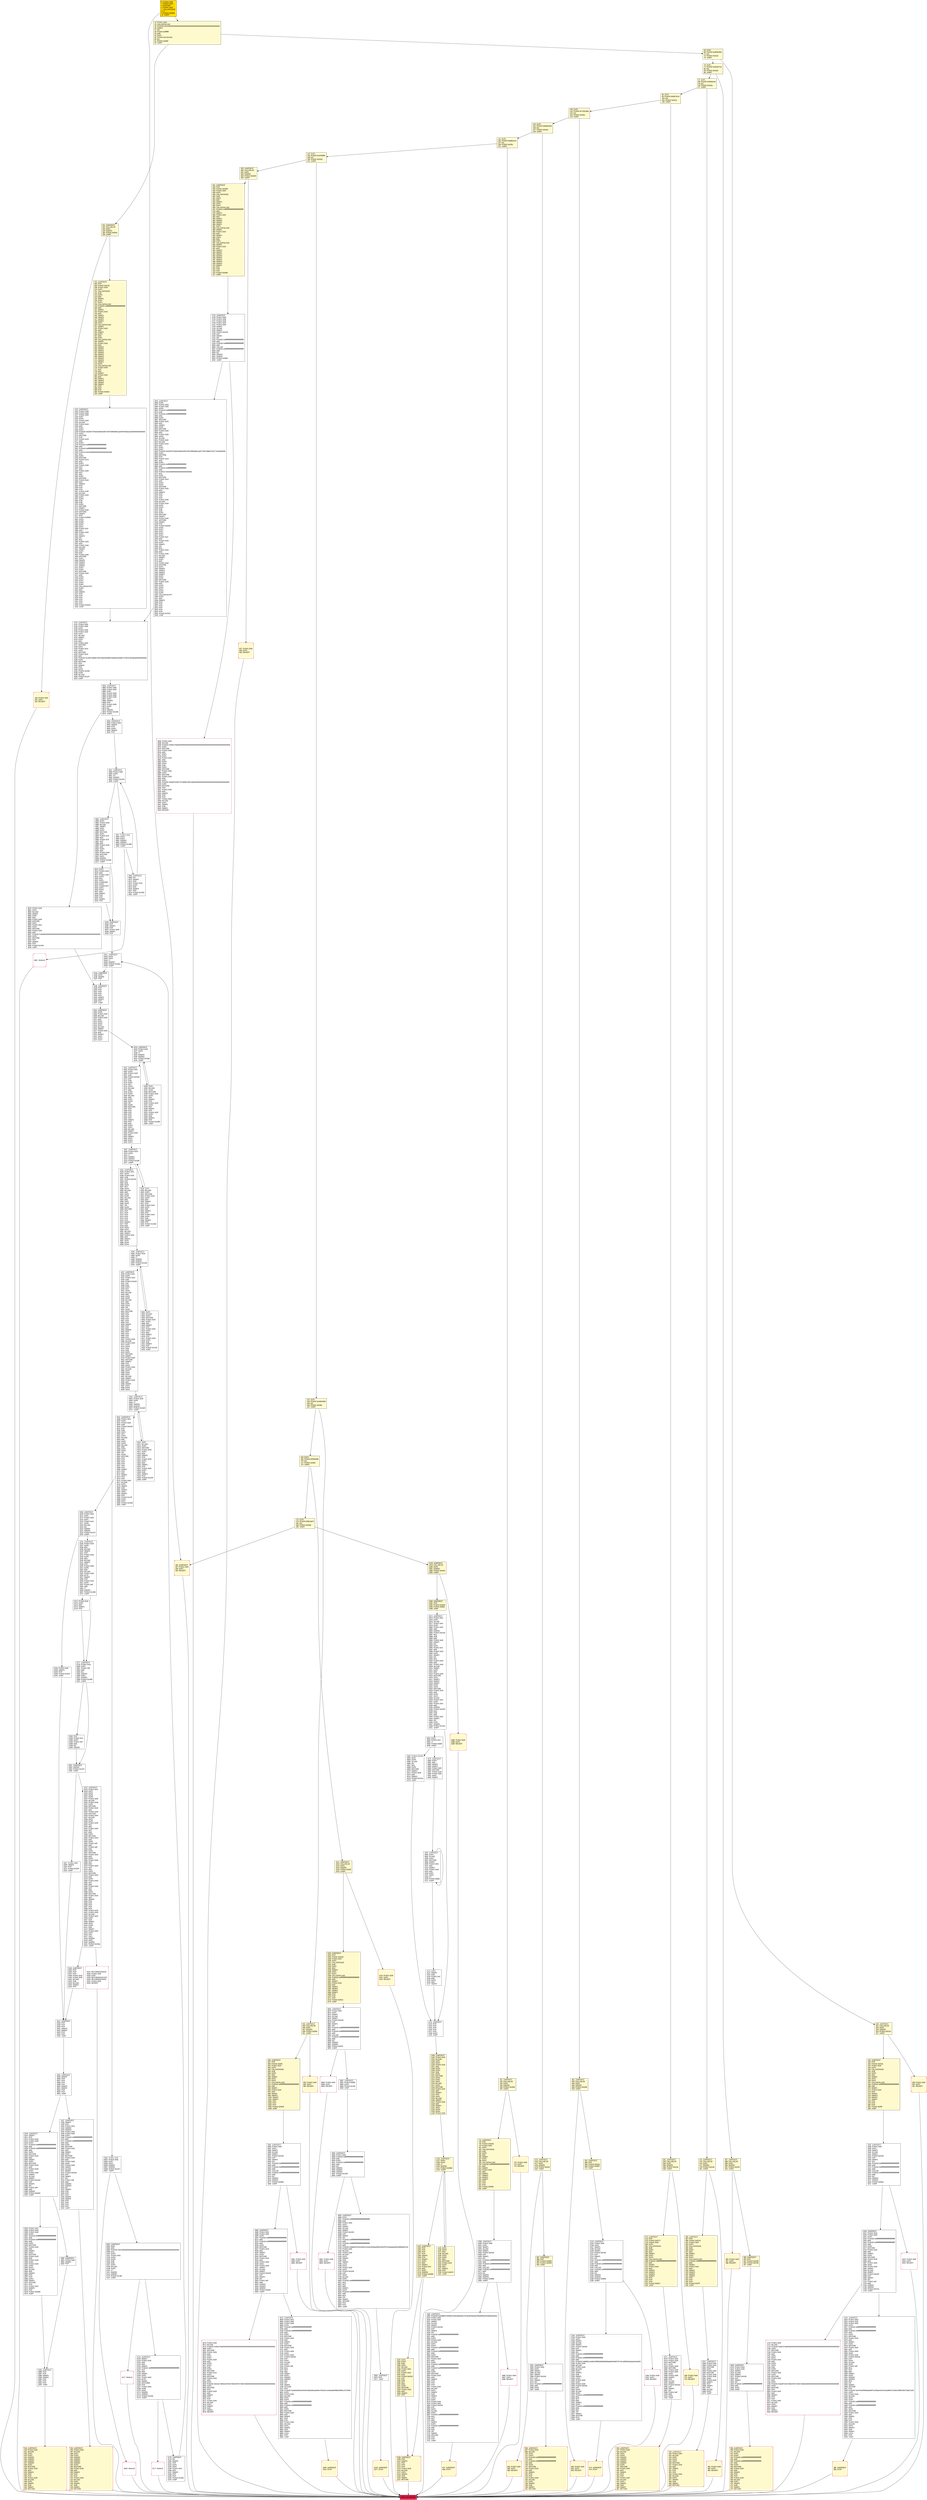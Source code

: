 digraph G {
bgcolor=transparent rankdir=UD;
node [shape=box style=filled color=black fillcolor=white fontname=arial fontcolor=black];
5292 [label="5292: POP\l5293: PUSH1 0x1c\l5295: DUP2\l5296: PUSH1 0xff\l5298: AND\l5299: EQ\l5300: ISZERO\l" ];
561 [label="561: JUMPDEST\l562: CALLVALUE\l563: DUP1\l564: ISZERO\l565: PUSH2 0x023d\l568: JUMPI\l" fillcolor=lemonchiffon ];
131 [label="131: DUP1\l132: PUSH4 0xb8fd1e10\l137: EQ\l138: PUSH2 0x02fa\l141: JUMPI\l" fillcolor=lemonchiffon ];
5271 [label="5271: PUSH1 0x1b\l5273: DUP2\l5274: ADD\l5275: SWAP1\l5276: POP\l" ];
4307 [label="4307: JUMPDEST\l4308: PUSH1 0x20\l4310: DUP4\l4311: LT\l4312: ISZERO\l4313: ISZERO\l4314: PUSH2 0x10f8\l4317: JUMPI\l" ];
5013 [label="5013: DUP2\l5014: PUSH1 0x20\l5016: ADD\l5017: PUSH1 0x20\l5019: DUP3\l5020: MUL\l5021: DUP1\l5022: CODESIZE\l5023: DUP4\l5024: CODECOPY\l5025: DUP1\l5026: DUP3\l5027: ADD\l5028: SWAP2\l5029: POP\l5030: POP\l5031: SWAP1\l5032: POP\l" ];
5315 [label="5315: JUMPDEST\l5316: PUSH1 0x01\l5318: DUP7\l5319: DUP3\l5320: DUP6\l5321: DUP6\l5322: PUSH1 0x40\l5324: MLOAD\l5325: PUSH1 0x00\l5327: DUP2\l5328: MSTORE\l5329: PUSH1 0x20\l5331: ADD\l5332: PUSH1 0x40\l5334: MSTORE\l5335: PUSH1 0x40\l5337: MLOAD\l5338: DUP1\l5339: DUP6\l5340: PUSH1 0x00\l5342: NOT\l5343: AND\l5344: PUSH1 0x00\l5346: NOT\l5347: AND\l5348: DUP2\l5349: MSTORE\l5350: PUSH1 0x20\l5352: ADD\l5353: DUP5\l5354: PUSH1 0xff\l5356: AND\l5357: PUSH1 0xff\l5359: AND\l5360: DUP2\l5361: MSTORE\l5362: PUSH1 0x20\l5364: ADD\l5365: DUP4\l5366: PUSH1 0x00\l5368: NOT\l5369: AND\l5370: PUSH1 0x00\l5372: NOT\l5373: AND\l5374: DUP2\l5375: MSTORE\l5376: PUSH1 0x20\l5378: ADD\l5379: DUP3\l5380: PUSH1 0x00\l5382: NOT\l5383: AND\l5384: PUSH1 0x00\l5386: NOT\l5387: AND\l5388: DUP2\l5389: MSTORE\l5390: PUSH1 0x20\l5392: ADD\l5393: SWAP5\l5394: POP\l5395: POP\l5396: POP\l5397: POP\l5398: POP\l5399: PUSH1 0x20\l5401: PUSH1 0x40\l5403: MLOAD\l5404: PUSH1 0x20\l5406: DUP2\l5407: SUB\l5408: SWAP1\l5409: DUP1\l5410: DUP5\l5411: SUB\l5412: SWAP1\l5413: PUSH1 0x00\l5415: DUP7\l5416: GAS\l5417: CALL\l5418: ISZERO\l5419: DUP1\l5420: ISZERO\l5421: PUSH2 0x153a\l5424: JUMPI\l" ];
683 [label="683: PUSH1 0x00\l685: DUP1\l686: REVERT\l" fillcolor=lemonchiffon shape=Msquare color=crimson ];
3385 [label="3385: JUMPDEST\l3386: POP\l3387: POP\l3388: SWAP4\l3389: SWAP3\l3390: POP\l3391: POP\l3392: POP\l3393: JUMP\l" ];
4235 [label="4235: DUP1\l4236: MLOAD\l4237: DUP3\l4238: MSTORE\l4239: PUSH1 0x20\l4241: DUP3\l4242: ADD\l4243: SWAP2\l4244: POP\l4245: PUSH1 0x20\l4247: DUP2\l4248: ADD\l4249: SWAP1\l4250: POP\l4251: PUSH1 0x20\l4253: DUP4\l4254: SUB\l4255: SWAP3\l4256: POP\l4257: PUSH2 0x1080\l4260: JUMP\l" ];
2071 [label="2071: JUMPDEST\l2072: PUSH1 0x02\l2074: PUSH1 0x20\l2076: MSTORE\l2077: DUP1\l2078: PUSH1 0x00\l2080: MSTORE\l2081: PUSH1 0x40\l2083: PUSH1 0x00\l2085: SHA3\l2086: PUSH1 0x00\l2088: SWAP2\l2089: POP\l2090: SLOAD\l2091: SWAP1\l2092: PUSH2 0x0100\l2095: EXP\l2096: SWAP1\l2097: DIV\l2098: PUSH1 0xff\l2100: AND\l2101: DUP2\l2102: JUMP\l" ];
1535 [label="1535: JUMPDEST\l1536: PUSH1 0x00\l1538: DUP1\l1539: SWAP1\l1540: SLOAD\l1541: SWAP1\l1542: PUSH2 0x0100\l1545: EXP\l1546: SWAP1\l1547: DIV\l1548: PUSH20 0xffffffffffffffffffffffffffffffffffffffff\l1569: AND\l1570: PUSH20 0xffffffffffffffffffffffffffffffffffffffff\l1591: AND\l1592: CALLER\l1593: PUSH20 0xffffffffffffffffffffffffffffffffffffffff\l1614: AND\l1615: EQ\l1616: ISZERO\l1617: ISZERO\l1618: PUSH2 0x065a\l1621: JUMPI\l" ];
2361 [label="2361: JUMPDEST\l2362: PUSH1 0x00\l2364: DUP1\l2365: SWAP1\l2366: SLOAD\l2367: SWAP1\l2368: PUSH2 0x0100\l2371: EXP\l2372: SWAP1\l2373: DIV\l2374: PUSH20 0xffffffffffffffffffffffffffffffffffffffff\l2395: AND\l2396: DUP2\l2397: JUMP\l" ];
2485 [label="2485: PUSH1 0x00\l2487: DUP1\l2488: REVERT\l" shape=Msquare color=crimson ];
2836 [label="2836: PUSH1 0x40\l2838: MLOAD\l2839: PUSH32 0x08c379a000000000000000000000000000000000000000000000000000000000\l2872: DUP2\l2873: MSTORE\l2874: PUSH1 0x04\l2876: ADD\l2877: DUP1\l2878: DUP1\l2879: PUSH1 0x20\l2881: ADD\l2882: DUP3\l2883: DUP2\l2884: SUB\l2885: DUP3\l2886: MSTORE\l2887: PUSH1 0x0e\l2889: DUP2\l2890: MSTORE\l2891: PUSH1 0x20\l2893: ADD\l2894: DUP1\l2895: PUSH32 0x6e6f7420617574686f72697a6564000000000000000000000000000000000000\l2928: DUP2\l2929: MSTORE\l2930: POP\l2931: PUSH1 0x20\l2933: ADD\l2934: SWAP2\l2935: POP\l2936: POP\l2937: PUSH1 0x40\l2939: MLOAD\l2940: DUP1\l2941: SWAP2\l2942: SUB\l2943: SWAP1\l2944: REVERT\l" shape=Msquare color=crimson ];
385 [label="385: JUMPDEST\l386: STOP\l" fillcolor=lemonchiffon shape=Msquare color=crimson ];
952 [label="952: PUSH1 0x00\l954: DUP1\l955: REVERT\l" fillcolor=lemonchiffon shape=Msquare color=crimson ];
294 [label="294: JUMPDEST\l295: PUSH1 0x40\l297: MLOAD\l298: DUP1\l299: DUP3\l300: ISZERO\l301: ISZERO\l302: ISZERO\l303: ISZERO\l304: DUP2\l305: MSTORE\l306: PUSH1 0x20\l308: ADD\l309: SWAP2\l310: POP\l311: POP\l312: PUSH1 0x40\l314: MLOAD\l315: DUP1\l316: SWAP2\l317: SUB\l318: SWAP1\l319: RETURN\l" fillcolor=lemonchiffon shape=Msquare color=crimson ];
687 [label="687: JUMPDEST\l688: POP\l689: PUSH2 0x02b8\l692: PUSH2 0x0939\l695: JUMP\l" fillcolor=lemonchiffon ];
2009 [label="2009: JUMPDEST\l2010: PUSH1 0x04\l2012: PUSH1 0x00\l2014: SWAP1\l2015: SLOAD\l2016: SWAP1\l2017: PUSH2 0x0100\l2020: EXP\l2021: SWAP1\l2022: DIV\l2023: PUSH20 0xffffffffffffffffffffffffffffffffffffffff\l2044: AND\l2045: DUP2\l2046: JUMP\l" ];
76 [label="76: DUP1\l77: PUSH4 0x4a3d72a1\l82: EQ\l83: PUSH2 0x0183\l86: JUMPI\l" fillcolor=lemonchiffon ];
203 [label="203: JUMPDEST\l204: POP\l205: PUSH2 0x0126\l208: PUSH1 0x04\l210: DUP1\l211: CALLDATASIZE\l212: SUB\l213: DUP2\l214: ADD\l215: SWAP1\l216: DUP1\l217: DUP1\l218: CALLDATALOAD\l219: PUSH20 0xffffffffffffffffffffffffffffffffffffffff\l240: AND\l241: SWAP1\l242: PUSH1 0x20\l244: ADD\l245: SWAP1\l246: SWAP3\l247: SWAP2\l248: SWAP1\l249: DUP1\l250: CALLDATALOAD\l251: SWAP1\l252: PUSH1 0x20\l254: ADD\l255: SWAP1\l256: DUP3\l257: ADD\l258: DUP1\l259: CALLDATALOAD\l260: SWAP1\l261: PUSH1 0x20\l263: ADD\l264: SWAP2\l265: SWAP1\l266: SWAP2\l267: SWAP3\l268: SWAP4\l269: SWAP2\l270: SWAP3\l271: SWAP4\l272: SWAP1\l273: DUP1\l274: CALLDATALOAD\l275: PUSH1 0x00\l277: NOT\l278: AND\l279: SWAP1\l280: PUSH1 0x20\l282: ADD\l283: SWAP1\l284: SWAP3\l285: SWAP2\l286: SWAP1\l287: POP\l288: POP\l289: POP\l290: PUSH2 0x04c6\l293: JUMP\l" fillcolor=lemonchiffon ];
1208 [label="1208: JUMPDEST\l1209: POP\l1210: SWAP3\l1211: POP\l1212: POP\l1213: POP\l1214: PUSH1 0x40\l1216: MLOAD\l1217: DUP1\l1218: SWAP2\l1219: SUB\l1220: SWAP1\l1221: RETURN\l" fillcolor=lemonchiffon shape=Msquare color=crimson ];
4130 [label="4130: JUMPDEST\l4131: PUSH1 0x00\l4133: PUSH1 0x60\l4135: DUP1\l4136: PUSH1 0x00\l4138: PUSH1 0x40\l4140: DUP1\l4141: MLOAD\l4142: SWAP1\l4143: DUP2\l4144: ADD\l4145: PUSH1 0x40\l4147: MSTORE\l4148: DUP1\l4149: PUSH1 0x1a\l4151: DUP2\l4152: MSTORE\l4153: PUSH1 0x20\l4155: ADD\l4156: PUSH32 0x19457468657265756d205369676e6564204d6573736167653a0a000000000000\l4189: DUP2\l4190: MSTORE\l4191: POP\l4192: SWAP3\l4193: POP\l4194: DUP3\l4195: PUSH2 0x106c\l4198: DUP8\l4199: MLOAD\l4200: PUSH2 0x12f7\l4203: JUMP\l" ];
98 [label="98: DUP1\l99: PUSH4 0x66874cc5\l104: EQ\l105: PUSH2 0x0231\l108: JUMPI\l" fillcolor=lemonchiffon ];
1626 [label="1626: JUMPDEST\l1627: PUSH1 0x02\l1629: PUSH1 0x00\l1631: DUP3\l1632: PUSH20 0xffffffffffffffffffffffffffffffffffffffff\l1653: AND\l1654: PUSH20 0xffffffffffffffffffffffffffffffffffffffff\l1675: AND\l1676: DUP2\l1677: MSTORE\l1678: PUSH1 0x20\l1680: ADD\l1681: SWAP1\l1682: DUP2\l1683: MSTORE\l1684: PUSH1 0x20\l1686: ADD\l1687: PUSH1 0x00\l1689: SHA3\l1690: PUSH1 0x00\l1692: SWAP1\l1693: SLOAD\l1694: SWAP1\l1695: PUSH2 0x0100\l1698: EXP\l1699: SWAP1\l1700: DIV\l1701: PUSH1 0xff\l1703: AND\l1704: ISZERO\l1705: ISZERO\l1706: PUSH2 0x071b\l1709: JUMPI\l" ];
2047 [label="2047: JUMPDEST\l2048: PUSH1 0x03\l2050: PUSH1 0x20\l2052: MSTORE\l2053: DUP1\l2054: PUSH1 0x00\l2056: MSTORE\l2057: PUSH1 0x40\l2059: PUSH1 0x00\l2061: SHA3\l2062: PUSH1 0x00\l2064: SWAP2\l2065: POP\l2066: SWAP1\l2067: POP\l2068: SLOAD\l2069: DUP2\l2070: JUMP\l" ];
3570 [label="3570: PUSH1 0x40\l3572: MLOAD\l3573: PUSH32 0x08c379a000000000000000000000000000000000000000000000000000000000\l3606: DUP2\l3607: MSTORE\l3608: PUSH1 0x04\l3610: ADD\l3611: DUP1\l3612: DUP1\l3613: PUSH1 0x20\l3615: ADD\l3616: DUP3\l3617: DUP2\l3618: SUB\l3619: DUP3\l3620: MSTORE\l3621: PUSH1 0x12\l3623: DUP2\l3624: MSTORE\l3625: PUSH1 0x20\l3627: ADD\l3628: DUP1\l3629: PUSH32 0x616c726561647920726567697374657265640000000000000000000000000000\l3662: DUP2\l3663: MSTORE\l3664: POP\l3665: PUSH1 0x20\l3667: ADD\l3668: SWAP2\l3669: POP\l3670: POP\l3671: PUSH1 0x40\l3673: MLOAD\l3674: DUP1\l3675: SWAP2\l3676: SUB\l3677: SWAP1\l3678: REVERT\l" shape=Msquare color=crimson ];
4113 [label="4113: DUP3\l4114: SWAP1\l4115: SUB\l4116: PUSH1 0x1f\l4118: AND\l4119: DUP3\l4120: ADD\l4121: SWAP2\l" ];
395 [label="395: PUSH1 0x00\l397: DUP1\l398: REVERT\l" fillcolor=lemonchiffon shape=Msquare color=crimson ];
486 [label="486: JUMPDEST\l487: POP\l488: PUSH2 0x021b\l491: PUSH1 0x04\l493: DUP1\l494: CALLDATASIZE\l495: SUB\l496: DUP2\l497: ADD\l498: SWAP1\l499: DUP1\l500: DUP1\l501: CALLDATALOAD\l502: PUSH20 0xffffffffffffffffffffffffffffffffffffffff\l523: AND\l524: SWAP1\l525: PUSH1 0x20\l527: ADD\l528: SWAP1\l529: SWAP3\l530: SWAP2\l531: SWAP1\l532: POP\l533: POP\l534: POP\l535: PUSH2 0x07ff\l538: JUMP\l" fillcolor=lemonchiffon ];
4261 [label="4261: JUMPDEST\l4262: PUSH1 0x01\l4264: DUP4\l4265: PUSH1 0x20\l4267: SUB\l4268: PUSH2 0x0100\l4271: EXP\l4272: SUB\l4273: DUP1\l4274: NOT\l4275: DUP3\l4276: MLOAD\l4277: AND\l4278: DUP2\l4279: DUP5\l4280: MLOAD\l4281: AND\l4282: DUP1\l4283: DUP3\l4284: OR\l4285: DUP6\l4286: MSTORE\l4287: POP\l4288: POP\l4289: POP\l4290: POP\l4291: POP\l4292: POP\l4293: SWAP1\l4294: POP\l4295: ADD\l4296: DUP4\l4297: DUP1\l4298: MLOAD\l4299: SWAP1\l4300: PUSH1 0x20\l4302: ADD\l4303: SWAP1\l4304: DUP1\l4305: DUP4\l4306: DUP4\l" ];
5425 [label="5425: RETURNDATASIZE\l5426: PUSH1 0x00\l5428: DUP1\l5429: RETURNDATACOPY\l5430: RETURNDATASIZE\l5431: PUSH1 0x00\l5433: REVERT\l" shape=Msquare color=crimson ];
4122 [label="4122: JUMPDEST\l4123: POP\l4124: POP\l4125: POP\l4126: POP\l4127: POP\l4128: DUP2\l4129: JUMP\l" ];
2190 [label="2190: PUSH1 0x00\l2192: DUP1\l2193: REVERT\l" shape=Msquare color=crimson ];
4390 [label="4390: JUMPDEST\l4391: PUSH1 0x20\l4393: DUP4\l4394: LT\l4395: ISZERO\l4396: ISZERO\l4397: PUSH2 0x114b\l4400: JUMPI\l" ];
660 [label="660: PUSH1 0x00\l662: DUP1\l663: REVERT\l" fillcolor=lemonchiffon shape=Msquare color=crimson ];
673 [label="673: JUMPDEST\l674: STOP\l" fillcolor=lemonchiffon shape=Msquare color=crimson ];
191 [label="191: JUMPDEST\l192: CALLVALUE\l193: DUP1\l194: ISZERO\l195: PUSH2 0x00cb\l198: JUMPI\l" fillcolor=lemonchiffon ];
3481 [label="3481: PUSH1 0x00\l3483: DUP1\l3484: REVERT\l" shape=Msquare color=crimson ];
664 [label="664: JUMPDEST\l665: POP\l666: PUSH2 0x02a1\l669: PUSH2 0x0837\l672: JUMP\l" fillcolor=lemonchiffon ];
5178 [label="5178: JUMPDEST\l5179: DIV\l5180: SWAP5\l5181: POP\l5182: DUP1\l5183: DUP1\l5184: PUSH1 0x01\l5186: ADD\l5187: SWAP2\l5188: POP\l5189: POP\l5190: PUSH2 0x13b1\l5193: JUMP\l" ];
5117 [label="5117: INVALID\l" shape=Msquare color=crimson ];
482 [label="482: PUSH1 0x00\l484: DUP1\l485: REVERT\l" fillcolor=lemonchiffon shape=Msquare color=crimson ];
4093 [label="4093: JUMPDEST\l4094: DUP2\l4095: SLOAD\l4096: DUP2\l4097: MSTORE\l4098: SWAP1\l4099: PUSH1 0x01\l4101: ADD\l4102: SWAP1\l4103: PUSH1 0x20\l4105: ADD\l4106: DUP1\l4107: DUP4\l4108: GT\l4109: PUSH2 0x0ffd\l4112: JUMPI\l" ];
1163 [label="1163: JUMPDEST\l1164: POP\l1165: POP\l1166: POP\l1167: POP\l1168: SWAP1\l1169: POP\l1170: SWAP1\l1171: DUP2\l1172: ADD\l1173: SWAP1\l1174: PUSH1 0x1f\l1176: AND\l1177: DUP1\l1178: ISZERO\l1179: PUSH2 0x04b8\l1182: JUMPI\l" fillcolor=lemonchiffon ];
153 [label="153: DUP1\l154: PUSH4 0xc6842868\l159: EQ\l160: PUSH2 0x03b0\l163: JUMPI\l" fillcolor=lemonchiffon ];
1222 [label="1222: JUMPDEST\l1223: PUSH1 0x00\l1225: PUSH1 0x60\l1227: PUSH1 0x00\l1229: DUP7\l1230: DUP5\l1231: PUSH1 0x40\l1233: MLOAD\l1234: PUSH1 0x20\l1236: ADD\l1237: DUP1\l1238: DUP1\l1239: PUSH32 0x52657075626c69632050726f746f636f6c3a206f70656e3a2000000000000000\l1272: DUP2\l1273: MSTORE\l1274: POP\l1275: PUSH1 0x19\l1277: ADD\l1278: DUP4\l1279: PUSH20 0xffffffffffffffffffffffffffffffffffffffff\l1300: AND\l1301: PUSH20 0xffffffffffffffffffffffffffffffffffffffff\l1322: AND\l1323: PUSH13 0x01000000000000000000000000\l1337: MUL\l1338: DUP2\l1339: MSTORE\l1340: PUSH1 0x14\l1342: ADD\l1343: DUP3\l1344: PUSH1 0x00\l1346: NOT\l1347: AND\l1348: PUSH1 0x00\l1350: NOT\l1351: AND\l1352: DUP2\l1353: MSTORE\l1354: PUSH1 0x20\l1356: ADD\l1357: SWAP3\l1358: POP\l1359: POP\l1360: POP\l1361: PUSH1 0x40\l1363: MLOAD\l1364: PUSH1 0x20\l1366: DUP2\l1367: DUP4\l1368: SUB\l1369: SUB\l1370: DUP2\l1371: MSTORE\l1372: SWAP1\l1373: PUSH1 0x40\l1375: MSTORE\l1376: SWAP2\l1377: POP\l1378: PUSH2 0x059d\l1381: DUP3\l1382: DUP8\l1383: DUP8\l1384: DUP1\l1385: DUP1\l1386: PUSH1 0x1f\l1388: ADD\l1389: PUSH1 0x20\l1391: DUP1\l1392: SWAP2\l1393: DIV\l1394: MUL\l1395: PUSH1 0x20\l1397: ADD\l1398: PUSH1 0x40\l1400: MLOAD\l1401: SWAP1\l1402: DUP2\l1403: ADD\l1404: PUSH1 0x40\l1406: MSTORE\l1407: DUP1\l1408: SWAP4\l1409: SWAP3\l1410: SWAP2\l1411: SWAP1\l1412: DUP2\l1413: DUP2\l1414: MSTORE\l1415: PUSH1 0x20\l1417: ADD\l1418: DUP4\l1419: DUP4\l1420: DUP1\l1421: DUP3\l1422: DUP5\l1423: CALLDATACOPY\l1424: DUP3\l1425: ADD\l1426: SWAP2\l1427: POP\l1428: POP\l1429: POP\l1430: POP\l1431: POP\l1432: POP\l1433: PUSH2 0x1022\l1436: JUMP\l" ];
4511 [label="4511: DUP1\l4512: MLOAD\l4513: DUP3\l4514: MSTORE\l4515: PUSH1 0x20\l4517: DUP3\l4518: ADD\l4519: SWAP2\l4520: POP\l4521: PUSH1 0x20\l4523: DUP2\l4524: ADD\l4525: SWAP1\l4526: POP\l4527: PUSH1 0x20\l4529: DUP4\l4530: SUB\l4531: SWAP3\l4532: POP\l4533: PUSH2 0x1194\l4536: JUMP\l" ];
5208 [label="5208: JUMPDEST\l5209: PUSH1 0x00\l5211: DUP1\l5212: PUSH1 0x00\l5214: DUP1\l5215: PUSH1 0x41\l5217: DUP6\l5218: MLOAD\l5219: EQ\l5220: ISZERO\l5221: ISZERO\l5222: PUSH2 0x1472\l5225: JUMPI\l" ];
4665 [label="4665: JUMPDEST\l4666: DUP1\l4667: PUSH20 0xffffffffffffffffffffffffffffffffffffffff\l4688: AND\l4689: PUSH1 0x00\l4691: DUP1\l4692: SWAP1\l4693: SLOAD\l4694: SWAP1\l4695: PUSH2 0x0100\l4698: EXP\l4699: SWAP1\l4700: DIV\l4701: PUSH20 0xffffffffffffffffffffffffffffffffffffffff\l4722: AND\l4723: PUSH20 0xffffffffffffffffffffffffffffffffffffffff\l4744: AND\l4745: PUSH32 0x8be0079c531659141344cd1fd0a4f28419497f9722a3daafe3b4186f6b6457e0\l4778: PUSH1 0x40\l4780: MLOAD\l4781: PUSH1 0x40\l4783: MLOAD\l4784: DUP1\l4785: SWAP2\l4786: SUB\l4787: SWAP1\l4788: LOG3\l4789: DUP1\l4790: PUSH1 0x00\l4792: DUP1\l4793: PUSH2 0x0100\l4796: EXP\l4797: DUP2\l4798: SLOAD\l4799: DUP2\l4800: PUSH20 0xffffffffffffffffffffffffffffffffffffffff\l4821: MUL\l4822: NOT\l4823: AND\l4824: SWAP1\l4825: DUP4\l4826: PUSH20 0xffffffffffffffffffffffffffffffffffffffff\l4847: AND\l4848: MUL\l4849: OR\l4850: SWAP1\l4851: SSTORE\l4852: POP\l4853: POP\l4854: JUMP\l" ];
4537 [label="4537: JUMPDEST\l4538: PUSH1 0x01\l4540: DUP4\l4541: PUSH1 0x20\l4543: SUB\l4544: PUSH2 0x0100\l4547: EXP\l4548: SUB\l4549: DUP1\l4550: NOT\l4551: DUP3\l4552: MLOAD\l4553: AND\l4554: DUP2\l4555: DUP5\l4556: MLOAD\l4557: AND\l4558: DUP1\l4559: DUP3\l4560: OR\l4561: DUP6\l4562: MSTORE\l4563: POP\l4564: POP\l4565: POP\l4566: POP\l4567: POP\l4568: POP\l4569: SWAP1\l4570: POP\l4571: ADD\l4572: SWAP2\l4573: POP\l4574: POP\l4575: PUSH1 0x40\l4577: MLOAD\l4578: DUP1\l4579: SWAP2\l4580: SUB\l4581: SWAP1\l4582: SHA3\l4583: SWAP1\l4584: POP\l4585: PUSH2 0x11f2\l4588: DUP2\l4589: DUP7\l4590: PUSH2 0x1458\l4593: JUMP\l" ];
652 [label="652: JUMPDEST\l653: CALLVALUE\l654: DUP1\l655: ISZERO\l656: PUSH2 0x0298\l659: JUMPI\l" fillcolor=lemonchiffon ];
626 [label="626: JUMPDEST\l627: PUSH1 0x40\l629: MLOAD\l630: DUP1\l631: DUP3\l632: ISZERO\l633: ISZERO\l634: ISZERO\l635: ISZERO\l636: DUP2\l637: MSTORE\l638: PUSH1 0x20\l640: ADD\l641: SWAP2\l642: POP\l643: POP\l644: PUSH1 0x40\l646: MLOAD\l647: DUP1\l648: SWAP2\l649: SUB\l650: SWAP1\l651: RETURN\l" fillcolor=lemonchiffon shape=Msquare color=crimson ];
5456 [label="5456: EXIT BLOCK\l" fillcolor=crimson ];
474 [label="474: JUMPDEST\l475: CALLVALUE\l476: DUP1\l477: ISZERO\l478: PUSH2 0x01e6\l481: JUMPI\l" fillcolor=lemonchiffon ];
164 [label="164: DUP1\l165: PUSH4 0xf2fde38b\l170: EQ\l171: PUSH2 0x03f3\l174: JUMPI\l" fillcolor=lemonchiffon ];
120 [label="120: DUP1\l121: PUSH4 0x8da5cb5b\l126: EQ\l127: PUSH2 0x02a3\l130: JUMPI\l" fillcolor=lemonchiffon ];
1019 [label="1019: PUSH1 0x00\l1021: DUP1\l1022: REVERT\l" fillcolor=lemonchiffon shape=Msquare color=crimson ];
3972 [label="3972: JUMPDEST\l3973: PUSH1 0x01\l3975: DUP1\l3976: SLOAD\l3977: PUSH1 0x01\l3979: DUP2\l3980: PUSH1 0x01\l3982: AND\l3983: ISZERO\l3984: PUSH2 0x0100\l3987: MUL\l3988: SUB\l3989: AND\l3990: PUSH1 0x02\l3992: SWAP1\l3993: DIV\l3994: DUP1\l3995: PUSH1 0x1f\l3997: ADD\l3998: PUSH1 0x20\l4000: DUP1\l4001: SWAP2\l4002: DIV\l4003: MUL\l4004: PUSH1 0x20\l4006: ADD\l4007: PUSH1 0x40\l4009: MLOAD\l4010: SWAP1\l4011: DUP2\l4012: ADD\l4013: PUSH1 0x40\l4015: MSTORE\l4016: DUP1\l4017: SWAP3\l4018: SWAP2\l4019: SWAP1\l4020: DUP2\l4021: DUP2\l4022: MSTORE\l4023: PUSH1 0x20\l4025: ADD\l4026: DUP3\l4027: DUP1\l4028: SLOAD\l4029: PUSH1 0x01\l4031: DUP2\l4032: PUSH1 0x01\l4034: AND\l4035: ISZERO\l4036: PUSH2 0x0100\l4039: MUL\l4040: SUB\l4041: AND\l4042: PUSH1 0x02\l4044: SWAP1\l4045: DIV\l4046: DUP1\l4047: ISZERO\l4048: PUSH2 0x101a\l4051: JUMPI\l" ];
87 [label="87: DUP1\l88: PUSH4 0x506ee1ef\l93: EQ\l94: PUSH2 0x01da\l97: JUMPI\l" fillcolor=lemonchiffon ];
4344 [label="4344: JUMPDEST\l4345: PUSH1 0x01\l4347: DUP4\l4348: PUSH1 0x20\l4350: SUB\l4351: PUSH2 0x0100\l4354: EXP\l4355: SUB\l4356: DUP1\l4357: NOT\l4358: DUP3\l4359: MLOAD\l4360: AND\l4361: DUP2\l4362: DUP5\l4363: MLOAD\l4364: AND\l4365: DUP1\l4366: DUP3\l4367: OR\l4368: DUP6\l4369: MSTORE\l4370: POP\l4371: POP\l4372: POP\l4373: POP\l4374: POP\l4375: POP\l4376: SWAP1\l4377: POP\l4378: ADD\l4379: DUP3\l4380: DUP1\l4381: MLOAD\l4382: SWAP1\l4383: PUSH1 0x20\l4385: ADD\l4386: SWAP1\l4387: DUP1\l4388: DUP4\l4389: DUP4\l" ];
2398 [label="2398: JUMPDEST\l2399: PUSH1 0x00\l2401: DUP1\l2402: SWAP1\l2403: SLOAD\l2404: SWAP1\l2405: PUSH2 0x0100\l2408: EXP\l2409: SWAP1\l2410: DIV\l2411: PUSH20 0xffffffffffffffffffffffffffffffffffffffff\l2432: AND\l2433: PUSH20 0xffffffffffffffffffffffffffffffffffffffff\l2454: AND\l2455: CALLER\l2456: PUSH20 0xffffffffffffffffffffffffffffffffffffffff\l2477: AND\l2478: EQ\l2479: ISZERO\l2480: ISZERO\l2481: PUSH2 0x09b9\l2484: JUMPI\l" ];
1009 [label="1009: JUMPDEST\l1010: STOP\l" fillcolor=lemonchiffon shape=Msquare color=crimson ];
3209 [label="3209: JUMPDEST\l3210: SWAP1\l3211: POP\l3212: PUSH1 0x02\l3214: PUSH1 0x00\l3216: DUP3\l3217: PUSH20 0xffffffffffffffffffffffffffffffffffffffff\l3238: AND\l3239: PUSH20 0xffffffffffffffffffffffffffffffffffffffff\l3260: AND\l3261: DUP2\l3262: MSTORE\l3263: PUSH1 0x20\l3265: ADD\l3266: SWAP1\l3267: DUP2\l3268: MSTORE\l3269: PUSH1 0x20\l3271: ADD\l3272: PUSH1 0x00\l3274: SHA3\l3275: PUSH1 0x00\l3277: SWAP1\l3278: SLOAD\l3279: SWAP1\l3280: PUSH2 0x0100\l3283: EXP\l3284: SWAP1\l3285: DIV\l3286: PUSH1 0xff\l3288: AND\l3289: ISZERO\l3290: PUSH2 0x0d34\l3293: JUMPI\l" ];
199 [label="199: PUSH1 0x00\l201: DUP1\l202: REVERT\l" fillcolor=lemonchiffon shape=Msquare color=crimson ];
3679 [label="3679: JUMPDEST\l3680: PUSH1 0x01\l3682: PUSH1 0x02\l3684: PUSH1 0x00\l3686: DUP4\l3687: PUSH20 0xffffffffffffffffffffffffffffffffffffffff\l3708: AND\l3709: PUSH20 0xffffffffffffffffffffffffffffffffffffffff\l3730: AND\l3731: DUP2\l3732: MSTORE\l3733: PUSH1 0x20\l3735: ADD\l3736: SWAP1\l3737: DUP2\l3738: MSTORE\l3739: PUSH1 0x20\l3741: ADD\l3742: PUSH1 0x00\l3744: SHA3\l3745: PUSH1 0x00\l3747: PUSH2 0x0100\l3750: EXP\l3751: DUP2\l3752: SLOAD\l3753: DUP2\l3754: PUSH1 0xff\l3756: MUL\l3757: NOT\l3758: AND\l3759: SWAP1\l3760: DUP4\l3761: ISZERO\l3762: ISZERO\l3763: MUL\l3764: OR\l3765: SWAP1\l3766: SSTORE\l3767: POP\l3768: PUSH32 0xd4ba9549a2404d1e5bedd0a4ae90c79e2b41ce4dea6bef98dc999fec1f278493\l3801: DUP2\l3802: PUSH1 0x40\l3804: MLOAD\l3805: DUP1\l3806: DUP3\l3807: PUSH20 0xffffffffffffffffffffffffffffffffffffffff\l3828: AND\l3829: PUSH20 0xffffffffffffffffffffffffffffffffffffffff\l3850: AND\l3851: DUP2\l3852: MSTORE\l3853: PUSH1 0x20\l3855: ADD\l3856: SWAP2\l3857: POP\l3858: POP\l3859: PUSH1 0x40\l3861: MLOAD\l3862: DUP1\l3863: SWAP2\l3864: SUB\l3865: SWAP1\l3866: LOG1\l3867: POP\l3868: JUMP\l" ];
5063 [label="5063: JUMPDEST\l5064: MOD\l5065: ADD\l5066: PUSH32 0x0100000000000000000000000000000000000000000000000000000000000000\l5099: MUL\l5100: DUP3\l5101: PUSH1 0x01\l5103: DUP4\l5104: DUP8\l5105: SUB\l5106: SUB\l5107: DUP2\l5108: MLOAD\l5109: DUP2\l5110: LT\l5111: ISZERO\l5112: ISZERO\l5113: PUSH2 0x13fe\l5116: JUMPI\l" ];
5194 [label="5194: JUMPDEST\l5195: DUP2\l5196: SWAP6\l5197: POP\l" ];
944 [label="944: JUMPDEST\l945: CALLVALUE\l946: DUP1\l947: ISZERO\l948: PUSH2 0x03bc\l951: JUMPI\l" fillcolor=lemonchiffon ];
5226 [label="5226: PUSH1 0x00\l5228: SWAP4\l5229: POP\l5230: PUSH2 0x1547\l5233: JUMP\l" ];
5447 [label="5447: JUMPDEST\l5448: POP\l5449: POP\l5450: POP\l5451: SWAP3\l5452: SWAP2\l5453: POP\l5454: POP\l5455: JUMP\l" ];
3960 [label="3960: JUMPDEST\l3961: PUSH2 0x0f81\l3964: DUP2\l3965: PUSH2 0x11fd\l3968: JUMP\l" ];
142 [label="142: DUP1\l143: PUSH4 0xc043df8c\l148: EQ\l149: PUSH2 0x033d\l152: JUMPI\l" fillcolor=lemonchiffon ];
4224 [label="4224: JUMPDEST\l4225: PUSH1 0x20\l4227: DUP4\l4228: LT\l4229: ISZERO\l4230: ISZERO\l4231: PUSH2 0x10a5\l4234: JUMPI\l" ];
5062 [label="5062: INVALID\l" shape=Msquare color=crimson ];
1078 [label="1078: JUMPDEST\l1079: CALLVALUE\l1080: DUP1\l1081: ISZERO\l1082: PUSH2 0x0442\l1085: JUMPI\l" fillcolor=lemonchiffon ];
4500 [label="4500: JUMPDEST\l4501: PUSH1 0x20\l4503: DUP4\l4504: LT\l4505: ISZERO\l4506: ISZERO\l4507: PUSH2 0x11b9\l4510: JUMPI\l" ];
829 [label="829: JUMPDEST\l830: CALLVALUE\l831: DUP1\l832: ISZERO\l833: PUSH2 0x0349\l836: JUMPI\l" fillcolor=lemonchiffon ];
4879 [label="4879: PUSH1 0x40\l4881: DUP1\l4882: MLOAD\l4883: SWAP1\l4884: DUP2\l4885: ADD\l4886: PUSH1 0x40\l4888: MSTORE\l4889: DUP1\l4890: PUSH1 0x01\l4892: DUP2\l4893: MSTORE\l4894: PUSH1 0x20\l4896: ADD\l4897: PUSH32 0x3000000000000000000000000000000000000000000000000000000000000000\l4930: DUP2\l4931: MSTORE\l4932: POP\l4933: SWAP6\l4934: POP\l4935: PUSH2 0x144e\l4938: JUMP\l" ];
5177 [label="5177: INVALID\l" shape=Msquare color=crimson ];
332 [label="332: JUMPDEST\l333: POP\l334: PUSH2 0x0181\l337: PUSH1 0x04\l339: DUP1\l340: CALLDATASIZE\l341: SUB\l342: DUP2\l343: ADD\l344: SWAP1\l345: DUP1\l346: DUP1\l347: CALLDATALOAD\l348: PUSH20 0xffffffffffffffffffffffffffffffffffffffff\l369: AND\l370: SWAP1\l371: PUSH1 0x20\l373: ADD\l374: SWAP1\l375: SWAP3\l376: SWAP2\l377: SWAP1\l378: POP\l379: POP\l380: POP\l381: PUSH2 0x05ff\l384: JUMP\l" fillcolor=lemonchiffon ];
3869 [label="3869: JUMPDEST\l3870: PUSH1 0x00\l3872: DUP1\l3873: SWAP1\l3874: SLOAD\l3875: SWAP1\l3876: PUSH2 0x0100\l3879: EXP\l3880: SWAP1\l3881: DIV\l3882: PUSH20 0xffffffffffffffffffffffffffffffffffffffff\l3903: AND\l3904: PUSH20 0xffffffffffffffffffffffffffffffffffffffff\l3925: AND\l3926: CALLER\l3927: PUSH20 0xffffffffffffffffffffffffffffffffffffffff\l3948: AND\l3949: EQ\l3950: ISZERO\l3951: ISZERO\l3952: PUSH2 0x0f78\l3955: JUMPI\l" ];
4855 [label="4855: JUMPDEST\l4856: PUSH1 0x60\l4858: PUSH1 0x00\l4860: DUP1\l4861: PUSH1 0x00\l4863: PUSH1 0x60\l4865: PUSH1 0x00\l4867: DUP7\l4868: SWAP5\l4869: POP\l4870: PUSH1 0x00\l4872: DUP6\l4873: EQ\l4874: ISZERO\l4875: PUSH2 0x134b\l4878: JUMPI\l" ];
1183 [label="1183: DUP1\l1184: DUP3\l1185: SUB\l1186: DUP1\l1187: MLOAD\l1188: PUSH1 0x01\l1190: DUP4\l1191: PUSH1 0x20\l1193: SUB\l1194: PUSH2 0x0100\l1197: EXP\l1198: SUB\l1199: NOT\l1200: AND\l1201: DUP2\l1202: MSTORE\l1203: PUSH1 0x20\l1205: ADD\l1206: SWAP2\l1207: POP\l" fillcolor=lemonchiffon ];
4605 [label="4605: JUMPDEST\l4606: PUSH1 0x00\l4608: PUSH20 0xffffffffffffffffffffffffffffffffffffffff\l4629: AND\l4630: DUP2\l4631: PUSH20 0xffffffffffffffffffffffffffffffffffffffff\l4652: AND\l4653: EQ\l4654: ISZERO\l4655: ISZERO\l4656: ISZERO\l4657: PUSH2 0x1239\l4660: JUMPI\l" ];
4661 [label="4661: PUSH1 0x00\l4663: DUP1\l4664: REVERT\l" shape=Msquare color=crimson ];
569 [label="569: PUSH1 0x00\l571: DUP1\l572: REVERT\l" fillcolor=lemonchiffon shape=Msquare color=crimson ];
4957 [label="4957: PUSH1 0x0a\l4959: DUP4\l4960: DUP2\l4961: ISZERO\l4962: ISZERO\l4963: PUSH2 0x1368\l4966: JUMPI\l" ];
2194 [label="2194: JUMPDEST\l2195: PUSH1 0x00\l2197: DUP1\l2198: SWAP1\l2199: SLOAD\l2200: SWAP1\l2201: PUSH2 0x0100\l2204: EXP\l2205: SWAP1\l2206: DIV\l2207: PUSH20 0xffffffffffffffffffffffffffffffffffffffff\l2228: AND\l2229: PUSH20 0xffffffffffffffffffffffffffffffffffffffff\l2250: AND\l2251: PUSH32 0xf8df31144d9c2f0f6b59d69b8b98abd5459d07f2742c4df920b25aae33c64820\l2284: PUSH1 0x40\l2286: MLOAD\l2287: PUSH1 0x40\l2289: MLOAD\l2290: DUP1\l2291: SWAP2\l2292: SUB\l2293: SWAP1\l2294: LOG2\l2295: PUSH1 0x00\l2297: DUP1\l2298: PUSH1 0x00\l2300: PUSH2 0x0100\l2303: EXP\l2304: DUP2\l2305: SLOAD\l2306: DUP2\l2307: PUSH20 0xffffffffffffffffffffffffffffffffffffffff\l2328: MUL\l2329: NOT\l2330: AND\l2331: SWAP1\l2332: DUP4\l2333: PUSH20 0xffffffffffffffffffffffffffffffffffffffff\l2354: AND\l2355: MUL\l2356: OR\l2357: SWAP1\l2358: SSTORE\l2359: POP\l2360: JUMP\l" ];
4427 [label="4427: JUMPDEST\l4428: PUSH1 0x01\l4430: DUP4\l4431: PUSH1 0x20\l4433: SUB\l4434: PUSH2 0x0100\l4437: EXP\l4438: SUB\l4439: DUP1\l4440: NOT\l4441: DUP3\l4442: MLOAD\l4443: AND\l4444: DUP2\l4445: DUP5\l4446: MLOAD\l4447: AND\l4448: DUP1\l4449: DUP3\l4450: OR\l4451: DUP6\l4452: MSTORE\l4453: POP\l4454: POP\l4455: POP\l4456: POP\l4457: POP\l4458: POP\l4459: SWAP1\l4460: POP\l4461: ADD\l4462: SWAP4\l4463: POP\l4464: POP\l4465: POP\l4466: POP\l4467: PUSH1 0x40\l4469: MLOAD\l4470: PUSH1 0x20\l4472: DUP2\l4473: DUP4\l4474: SUB\l4475: SUB\l4476: DUP2\l4477: MSTORE\l4478: SWAP1\l4479: PUSH1 0x40\l4481: MSTORE\l4482: SWAP2\l4483: POP\l4484: DUP2\l4485: PUSH1 0x40\l4487: MLOAD\l4488: DUP1\l4489: DUP3\l4490: DUP1\l4491: MLOAD\l4492: SWAP1\l4493: PUSH1 0x20\l4495: ADD\l4496: SWAP1\l4497: DUP1\l4498: DUP4\l4499: DUP4\l" ];
841 [label="841: JUMPDEST\l842: POP\l843: PUSH2 0x0396\l846: PUSH1 0x04\l848: DUP1\l849: CALLDATASIZE\l850: SUB\l851: DUP2\l852: ADD\l853: SWAP1\l854: DUP1\l855: DUP1\l856: CALLDATALOAD\l857: PUSH20 0xffffffffffffffffffffffffffffffffffffffff\l878: AND\l879: SWAP1\l880: PUSH1 0x20\l882: ADD\l883: SWAP1\l884: SWAP3\l885: SWAP2\l886: SWAP1\l887: DUP1\l888: CALLDATALOAD\l889: SWAP1\l890: PUSH1 0x20\l892: ADD\l893: SWAP1\l894: DUP3\l895: ADD\l896: DUP1\l897: CALLDATALOAD\l898: SWAP1\l899: PUSH1 0x20\l901: ADD\l902: SWAP2\l903: SWAP1\l904: SWAP2\l905: SWAP3\l906: SWAP4\l907: SWAP2\l908: SWAP3\l909: SWAP4\l910: SWAP1\l911: POP\l912: POP\l913: POP\l914: PUSH2 0x0ab6\l917: JUMP\l" fillcolor=lemonchiffon ];
762 [label="762: JUMPDEST\l763: CALLVALUE\l764: DUP1\l765: ISZERO\l766: PUSH2 0x0306\l769: JUMPI\l" fillcolor=lemonchiffon ];
1086 [label="1086: PUSH1 0x00\l1088: DUP1\l1089: REVERT\l" fillcolor=lemonchiffon shape=Msquare color=crimson ];
1076 [label="1076: JUMPDEST\l1077: STOP\l" fillcolor=lemonchiffon shape=Msquare color=crimson ];
1090 [label="1090: JUMPDEST\l1091: POP\l1092: PUSH2 0x044b\l1095: PUSH2 0x0f84\l1098: JUMP\l" fillcolor=lemonchiffon ];
5307 [label="5307: PUSH1 0x00\l5309: SWAP4\l5310: POP\l5311: PUSH2 0x1547\l5314: JUMP\l" ];
770 [label="770: PUSH1 0x00\l772: DUP1\l773: REVERT\l" fillcolor=lemonchiffon shape=Msquare color=crimson ];
3969 [label="3969: JUMPDEST\l3970: POP\l3971: JUMP\l" ];
539 [label="539: JUMPDEST\l540: PUSH1 0x40\l542: MLOAD\l543: DUP1\l544: DUP3\l545: DUP2\l546: MSTORE\l547: PUSH1 0x20\l549: ADD\l550: SWAP2\l551: POP\l552: POP\l553: PUSH1 0x40\l555: MLOAD\l556: DUP1\l557: SWAP2\l558: SUB\l559: SWAP1\l560: RETURN\l" fillcolor=lemonchiffon shape=Msquare color=crimson ];
1710 [label="1710: PUSH1 0x40\l1712: MLOAD\l1713: PUSH32 0x08c379a000000000000000000000000000000000000000000000000000000000\l1746: DUP2\l1747: MSTORE\l1748: PUSH1 0x04\l1750: ADD\l1751: DUP1\l1752: DUP1\l1753: PUSH1 0x20\l1755: ADD\l1756: DUP3\l1757: DUP2\l1758: SUB\l1759: DUP3\l1760: MSTORE\l1761: PUSH1 0x0e\l1763: DUP2\l1764: MSTORE\l1765: PUSH1 0x20\l1767: ADD\l1768: DUP1\l1769: PUSH32 0x6e6f742072656769737465726564000000000000000000000000000000000000\l1802: DUP2\l1803: MSTORE\l1804: POP\l1805: PUSH1 0x20\l1807: ADD\l1808: SWAP2\l1809: POP\l1810: POP\l1811: PUSH1 0x40\l1813: MLOAD\l1814: DUP1\l1815: SWAP2\l1816: SUB\l1817: SWAP1\l1818: REVERT\l" shape=Msquare color=crimson ];
918 [label="918: JUMPDEST\l919: PUSH1 0x40\l921: MLOAD\l922: DUP1\l923: DUP3\l924: ISZERO\l925: ISZERO\l926: ISZERO\l927: ISZERO\l928: DUP2\l929: MSTORE\l930: PUSH1 0x20\l932: ADD\l933: SWAP2\l934: POP\l935: POP\l936: PUSH1 0x40\l938: MLOAD\l939: DUP1\l940: SWAP2\l941: SUB\l942: SWAP1\l943: RETURN\l" fillcolor=lemonchiffon shape=Msquare color=crimson ];
65 [label="65: DUP1\l66: PUSH4 0x490618d1\l71: EQ\l72: PUSH2 0x0140\l75: JUMPI\l" fillcolor=lemonchiffon ];
2489 [label="2489: JUMPDEST\l2490: PUSH32 0xa5d8d37e938531194e3b63a63c76ccbc603ebedcf3f3ebb9e02fc4ba843d34e2\l2523: PUSH1 0x04\l2525: PUSH1 0x00\l2527: SWAP1\l2528: SLOAD\l2529: SWAP1\l2530: PUSH2 0x0100\l2533: EXP\l2534: SWAP1\l2535: DIV\l2536: PUSH20 0xffffffffffffffffffffffffffffffffffffffff\l2557: AND\l2558: DUP3\l2559: PUSH1 0x40\l2561: MLOAD\l2562: DUP1\l2563: DUP4\l2564: PUSH20 0xffffffffffffffffffffffffffffffffffffffff\l2585: AND\l2586: PUSH20 0xffffffffffffffffffffffffffffffffffffffff\l2607: AND\l2608: DUP2\l2609: MSTORE\l2610: PUSH1 0x20\l2612: ADD\l2613: DUP3\l2614: PUSH20 0xffffffffffffffffffffffffffffffffffffffff\l2635: AND\l2636: PUSH20 0xffffffffffffffffffffffffffffffffffffffff\l2657: AND\l2658: DUP2\l2659: MSTORE\l2660: PUSH1 0x20\l2662: ADD\l2663: SWAP3\l2664: POP\l2665: POP\l2666: POP\l2667: PUSH1 0x40\l2669: MLOAD\l2670: DUP1\l2671: SWAP2\l2672: SUB\l2673: SWAP1\l2674: LOG1\l2675: DUP1\l2676: PUSH1 0x04\l2678: PUSH1 0x00\l2680: PUSH2 0x0100\l2683: EXP\l2684: DUP2\l2685: SLOAD\l2686: DUP2\l2687: PUSH20 0xffffffffffffffffffffffffffffffffffffffff\l2708: MUL\l2709: NOT\l2710: AND\l2711: SWAP1\l2712: DUP4\l2713: PUSH20 0xffffffffffffffffffffffffffffffffffffffff\l2734: AND\l2735: MUL\l2736: OR\l2737: SWAP1\l2738: SSTORE\l2739: POP\l2740: POP\l2741: JUMP\l" ];
0 [label="0: PUSH1 0x80\l2: PUSH1 0x40\l4: MSTORE\l5: PUSH1 0x04\l7: CALLDATASIZE\l8: LT\l9: PUSH2 0x00ba\l12: JUMPI\l" fillcolor=lemonchiffon shape=Msquare fillcolor=gold ];
2742 [label="2742: JUMPDEST\l2743: PUSH1 0x00\l2745: PUSH1 0x60\l2747: PUSH1 0x00\l2749: PUSH1 0x04\l2751: PUSH1 0x00\l2753: SWAP1\l2754: SLOAD\l2755: SWAP1\l2756: PUSH2 0x0100\l2759: EXP\l2760: SWAP1\l2761: DIV\l2762: PUSH20 0xffffffffffffffffffffffffffffffffffffffff\l2783: AND\l2784: PUSH20 0xffffffffffffffffffffffffffffffffffffffff\l2805: AND\l2806: CALLER\l2807: PUSH20 0xffffffffffffffffffffffffffffffffffffffff\l2828: AND\l2829: EQ\l2830: ISZERO\l2831: ISZERO\l2832: PUSH2 0x0b81\l2835: JUMPI\l" ];
827 [label="827: JUMPDEST\l828: STOP\l" fillcolor=lemonchiffon shape=Msquare color=crimson ];
1819 [label="1819: JUMPDEST\l1820: PUSH1 0x00\l1822: PUSH1 0x02\l1824: PUSH1 0x00\l1826: DUP4\l1827: PUSH20 0xffffffffffffffffffffffffffffffffffffffff\l1848: AND\l1849: PUSH20 0xffffffffffffffffffffffffffffffffffffffff\l1870: AND\l1871: DUP2\l1872: MSTORE\l1873: PUSH1 0x20\l1875: ADD\l1876: SWAP1\l1877: DUP2\l1878: MSTORE\l1879: PUSH1 0x20\l1881: ADD\l1882: PUSH1 0x00\l1884: SHA3\l1885: PUSH1 0x00\l1887: PUSH2 0x0100\l1890: EXP\l1891: DUP2\l1892: SLOAD\l1893: DUP2\l1894: PUSH1 0xff\l1896: MUL\l1897: NOT\l1898: AND\l1899: SWAP1\l1900: DUP4\l1901: ISZERO\l1902: ISZERO\l1903: MUL\l1904: OR\l1905: SWAP1\l1906: SSTORE\l1907: POP\l1908: PUSH32 0xe470a29f46ba9a09f7ec358ae2eb422a5a8f941f128ed7d8f5cf35278ab21640\l1941: DUP2\l1942: PUSH1 0x40\l1944: MLOAD\l1945: DUP1\l1946: DUP3\l1947: PUSH20 0xffffffffffffffffffffffffffffffffffffffff\l1968: AND\l1969: PUSH20 0xffffffffffffffffffffffffffffffffffffffff\l1990: AND\l1991: DUP2\l1992: MSTORE\l1993: PUSH1 0x20\l1995: ADD\l1996: SWAP2\l1997: POP\l1998: POP\l1999: PUSH1 0x40\l2001: MLOAD\l2002: DUP1\l2003: SWAP2\l2004: SUB\l2005: SWAP1\l2006: LOG1\l2007: POP\l2008: JUMP\l" ];
5041 [label="5041: JUMPDEST\l5042: DUP4\l5043: DUP2\l5044: LT\l5045: ISZERO\l5046: PUSH2 0x144a\l5049: JUMPI\l" ];
4594 [label="4594: JUMPDEST\l4595: SWAP4\l4596: POP\l4597: POP\l4598: POP\l4599: POP\l4600: SWAP3\l4601: SWAP2\l4602: POP\l4603: POP\l4604: JUMP\l" ];
175 [label="175: DUP1\l176: PUSH4 0xffa1ad74\l181: EQ\l182: PUSH2 0x0436\l185: JUMPI\l" fillcolor=lemonchiffon ];
5277 [label="5277: JUMPDEST\l5278: PUSH1 0x1b\l5280: DUP2\l5281: PUSH1 0xff\l5283: AND\l5284: EQ\l5285: ISZERO\l5286: DUP1\l5287: ISZERO\l5288: PUSH2 0x14b5\l5291: JUMPI\l" ];
5234 [label="5234: JUMPDEST\l5235: PUSH1 0x20\l5237: DUP6\l5238: ADD\l5239: MLOAD\l5240: SWAP3\l5241: POP\l5242: PUSH1 0x40\l5244: DUP6\l5245: ADD\l5246: MLOAD\l5247: SWAP2\l5248: POP\l5249: PUSH1 0x60\l5251: DUP6\l5252: ADD\l5253: MLOAD\l5254: PUSH1 0x00\l5256: BYTE\l5257: SWAP1\l5258: POP\l5259: PUSH1 0x1b\l5261: DUP2\l5262: PUSH1 0xff\l5264: AND\l5265: LT\l5266: ISZERO\l5267: PUSH2 0x149d\l5270: JUMPI\l" ];
4947 [label="4947: JUMPDEST\l4948: PUSH1 0x00\l4950: DUP4\l4951: GT\l4952: ISZERO\l4953: PUSH2 0x1376\l4956: JUMPI\l" ];
573 [label="573: JUMPDEST\l574: POP\l575: PUSH2 0x0272\l578: PUSH1 0x04\l580: DUP1\l581: CALLDATASIZE\l582: SUB\l583: DUP2\l584: ADD\l585: SWAP1\l586: DUP1\l587: DUP1\l588: CALLDATALOAD\l589: PUSH20 0xffffffffffffffffffffffffffffffffffffffff\l610: AND\l611: SWAP1\l612: PUSH1 0x20\l614: ADD\l615: SWAP1\l616: SWAP3\l617: SWAP2\l618: SWAP1\l619: POP\l620: POP\l621: POP\l622: PUSH2 0x0817\l625: JUMP\l" fillcolor=lemonchiffon ];
4968 [label="4968: JUMPDEST\l4969: DIV\l4970: SWAP3\l4971: POP\l4972: PUSH1 0x01\l4974: DUP5\l4975: ADD\l4976: SWAP4\l4977: POP\l4978: PUSH2 0x1353\l4981: JUMP\l" ];
186 [label="186: JUMPDEST\l187: PUSH1 0x00\l189: DUP1\l190: REVERT\l" fillcolor=lemonchiffon shape=Msquare color=crimson ];
4204 [label="4204: JUMPDEST\l4205: DUP8\l4206: PUSH1 0x40\l4208: MLOAD\l4209: PUSH1 0x20\l4211: ADD\l4212: DUP1\l4213: DUP5\l4214: DUP1\l4215: MLOAD\l4216: SWAP1\l4217: PUSH1 0x20\l4219: ADD\l4220: SWAP1\l4221: DUP1\l4222: DUP4\l4223: DUP4\l" ];
1136 [label="1136: JUMPDEST\l1137: DUP4\l1138: DUP2\l1139: LT\l1140: ISZERO\l1141: PUSH2 0x048b\l1144: JUMPI\l" fillcolor=lemonchiffon ];
13 [label="13: PUSH1 0x00\l15: CALLDATALOAD\l16: PUSH29 0x0100000000000000000000000000000000000000000000000000000000\l46: SWAP1\l47: DIV\l48: PUSH4 0xffffffff\l53: AND\l54: DUP1\l55: PUSH4 0x472e1910\l60: EQ\l61: PUSH2 0x00bf\l64: JUMPI\l" fillcolor=lemonchiffon ];
3485 [label="3485: JUMPDEST\l3486: PUSH1 0x02\l3488: PUSH1 0x00\l3490: DUP3\l3491: PUSH20 0xffffffffffffffffffffffffffffffffffffffff\l3512: AND\l3513: PUSH20 0xffffffffffffffffffffffffffffffffffffffff\l3534: AND\l3535: DUP2\l3536: MSTORE\l3537: PUSH1 0x20\l3539: ADD\l3540: SWAP1\l3541: DUP2\l3542: MSTORE\l3543: PUSH1 0x20\l3545: ADD\l3546: PUSH1 0x00\l3548: SHA3\l3549: PUSH1 0x00\l3551: SWAP1\l3552: SLOAD\l3553: SWAP1\l3554: PUSH2 0x0100\l3557: EXP\l3558: SWAP1\l3559: DIV\l3560: PUSH1 0xff\l3562: AND\l3563: ISZERO\l3564: ISZERO\l3565: ISZERO\l3566: PUSH2 0x0e5f\l3569: JUMPI\l" ];
5050 [label="5050: PUSH1 0x30\l5052: PUSH1 0x0a\l5054: DUP7\l5055: DUP2\l5056: ISZERO\l5057: ISZERO\l5058: PUSH2 0x13c7\l5061: JUMPI\l" ];
4060 [label="4060: PUSH2 0x0100\l4063: DUP1\l4064: DUP4\l4065: SLOAD\l4066: DIV\l4067: MUL\l4068: DUP4\l4069: MSTORE\l4070: SWAP2\l4071: PUSH1 0x20\l4073: ADD\l4074: SWAP2\l4075: PUSH2 0x101a\l4078: JUMP\l" ];
408 [label="408: JUMPDEST\l409: PUSH1 0x40\l411: MLOAD\l412: DUP1\l413: DUP3\l414: PUSH20 0xffffffffffffffffffffffffffffffffffffffff\l435: AND\l436: PUSH20 0xffffffffffffffffffffffffffffffffffffffff\l457: AND\l458: DUP2\l459: MSTORE\l460: PUSH1 0x20\l462: ADD\l463: SWAP2\l464: POP\l465: POP\l466: PUSH1 0x40\l468: MLOAD\l469: DUP1\l470: SWAP2\l471: SUB\l472: SWAP1\l473: RETURN\l" fillcolor=lemonchiffon shape=Msquare color=crimson ];
1145 [label="1145: DUP1\l1146: DUP3\l1147: ADD\l1148: MLOAD\l1149: DUP2\l1150: DUP5\l1151: ADD\l1152: MSTORE\l1153: PUSH1 0x20\l1155: DUP2\l1156: ADD\l1157: SWAP1\l1158: POP\l1159: PUSH2 0x0470\l1162: JUMP\l" fillcolor=lemonchiffon ];
3394 [label="3394: JUMPDEST\l3395: PUSH1 0x00\l3397: DUP1\l3398: SWAP1\l3399: SLOAD\l3400: SWAP1\l3401: PUSH2 0x0100\l3404: EXP\l3405: SWAP1\l3406: DIV\l3407: PUSH20 0xffffffffffffffffffffffffffffffffffffffff\l3428: AND\l3429: PUSH20 0xffffffffffffffffffffffffffffffffffffffff\l3450: AND\l3451: CALLER\l3452: PUSH20 0xffffffffffffffffffffffffffffffffffffffff\l3473: AND\l3474: EQ\l3475: ISZERO\l3476: ISZERO\l3477: PUSH2 0x0d9d\l3480: JUMPI\l" ];
1437 [label="1437: JUMPDEST\l1438: SWAP1\l1439: POP\l1440: PUSH1 0x01\l1442: ISZERO\l1443: ISZERO\l1444: PUSH1 0x02\l1446: PUSH1 0x00\l1448: DUP4\l1449: PUSH20 0xffffffffffffffffffffffffffffffffffffffff\l1470: AND\l1471: PUSH20 0xffffffffffffffffffffffffffffffffffffffff\l1492: AND\l1493: DUP2\l1494: MSTORE\l1495: PUSH1 0x20\l1497: ADD\l1498: SWAP1\l1499: DUP2\l1500: MSTORE\l1501: PUSH1 0x20\l1503: ADD\l1504: PUSH1 0x00\l1506: SHA3\l1507: PUSH1 0x00\l1509: SWAP1\l1510: SLOAD\l1511: SWAP1\l1512: PUSH2 0x0100\l1515: EXP\l1516: SWAP1\l1517: DIV\l1518: PUSH1 0xff\l1520: AND\l1521: ISZERO\l1522: ISZERO\l1523: EQ\l1524: SWAP3\l1525: POP\l1526: POP\l1527: POP\l1528: SWAP5\l1529: SWAP4\l1530: POP\l1531: POP\l1532: POP\l1533: POP\l1534: JUMP\l" ];
5301 [label="5301: JUMPDEST\l5302: ISZERO\l5303: PUSH2 0x14c3\l5306: JUMPI\l" ];
3956 [label="3956: PUSH1 0x00\l3958: DUP1\l3959: REVERT\l" shape=Msquare color=crimson ];
4982 [label="4982: JUMPDEST\l4983: DUP4\l4984: PUSH1 0x40\l4986: MLOAD\l4987: SWAP1\l4988: DUP1\l4989: DUP3\l4990: MSTORE\l4991: DUP1\l4992: PUSH1 0x1f\l4994: ADD\l4995: PUSH1 0x1f\l4997: NOT\l4998: AND\l4999: PUSH1 0x20\l5001: ADD\l5002: DUP3\l5003: ADD\l5004: PUSH1 0x40\l5006: MSTORE\l5007: DUP1\l5008: ISZERO\l5009: PUSH2 0x13a9\l5012: JUMPI\l" ];
774 [label="774: JUMPDEST\l775: POP\l776: PUSH2 0x033b\l779: PUSH1 0x04\l781: DUP1\l782: CALLDATASIZE\l783: SUB\l784: DUP2\l785: ADD\l786: SWAP1\l787: DUP1\l788: DUP1\l789: CALLDATALOAD\l790: PUSH20 0xffffffffffffffffffffffffffffffffffffffff\l811: AND\l812: SWAP1\l813: PUSH1 0x20\l815: ADD\l816: SWAP1\l817: SWAP3\l818: SWAP2\l819: SWAP1\l820: POP\l821: POP\l822: POP\l823: PUSH2 0x095e\l826: JUMP\l" fillcolor=lemonchiffon ];
4967 [label="4967: INVALID\l" shape=Msquare color=crimson ];
5434 [label="5434: JUMPDEST\l5435: POP\l5436: POP\l5437: POP\l5438: PUSH1 0x20\l5440: PUSH1 0x40\l5442: MLOAD\l5443: SUB\l5444: MLOAD\l5445: SWAP4\l5446: POP\l" ];
4318 [label="4318: DUP1\l4319: MLOAD\l4320: DUP3\l4321: MSTORE\l4322: PUSH1 0x20\l4324: DUP3\l4325: ADD\l4326: SWAP2\l4327: POP\l4328: PUSH1 0x20\l4330: DUP2\l4331: ADD\l4332: SWAP1\l4333: POP\l4334: PUSH1 0x20\l4336: DUP4\l4337: SUB\l4338: SWAP3\l4339: POP\l4340: PUSH2 0x10d3\l4343: JUMP\l" ];
5118 [label="5118: JUMPDEST\l5119: SWAP1\l5120: PUSH1 0x20\l5122: ADD\l5123: ADD\l5124: SWAP1\l5125: PUSH31 0xffffffffffffffffffffffffffffffffffffffffffffffffffffffffffffff\l5157: NOT\l5158: AND\l5159: SWAP1\l5160: DUP2\l5161: PUSH1 0x00\l5163: BYTE\l5164: SWAP1\l5165: MSTORE8\l5166: POP\l5167: PUSH1 0x0a\l5169: DUP6\l5170: DUP2\l5171: ISZERO\l5172: ISZERO\l5173: PUSH2 0x143a\l5176: JUMPI\l" ];
4052 [label="4052: DUP1\l4053: PUSH1 0x1f\l4055: LT\l4056: PUSH2 0x0fef\l4059: JUMPI\l" ];
837 [label="837: PUSH1 0x00\l839: DUP1\l840: REVERT\l" fillcolor=lemonchiffon shape=Msquare color=crimson ];
2103 [label="2103: JUMPDEST\l2104: PUSH1 0x00\l2106: DUP1\l2107: SWAP1\l2108: SLOAD\l2109: SWAP1\l2110: PUSH2 0x0100\l2113: EXP\l2114: SWAP1\l2115: DIV\l2116: PUSH20 0xffffffffffffffffffffffffffffffffffffffff\l2137: AND\l2138: PUSH20 0xffffffffffffffffffffffffffffffffffffffff\l2159: AND\l2160: CALLER\l2161: PUSH20 0xffffffffffffffffffffffffffffffffffffffff\l2182: AND\l2183: EQ\l2184: ISZERO\l2185: ISZERO\l2186: PUSH2 0x0892\l2189: JUMPI\l" ];
956 [label="956: JUMPDEST\l957: POP\l958: PUSH2 0x03f1\l961: PUSH1 0x04\l963: DUP1\l964: CALLDATASIZE\l965: SUB\l966: DUP2\l967: ADD\l968: SWAP1\l969: DUP1\l970: DUP1\l971: CALLDATALOAD\l972: PUSH20 0xffffffffffffffffffffffffffffffffffffffff\l993: AND\l994: SWAP1\l995: PUSH1 0x20\l997: ADD\l998: SWAP1\l999: SWAP3\l1000: SWAP2\l1001: SWAP1\l1002: POP\l1003: POP\l1004: POP\l1005: PUSH2 0x0d42\l1008: JUMP\l" fillcolor=lemonchiffon ];
387 [label="387: JUMPDEST\l388: CALLVALUE\l389: DUP1\l390: ISZERO\l391: PUSH2 0x018f\l394: JUMPI\l" fillcolor=lemonchiffon ];
328 [label="328: PUSH1 0x00\l330: DUP1\l331: REVERT\l" fillcolor=lemonchiffon shape=Msquare color=crimson ];
1023 [label="1023: JUMPDEST\l1024: POP\l1025: PUSH2 0x0434\l1028: PUSH1 0x04\l1030: DUP1\l1031: CALLDATASIZE\l1032: SUB\l1033: DUP2\l1034: ADD\l1035: SWAP1\l1036: DUP1\l1037: DUP1\l1038: CALLDATALOAD\l1039: PUSH20 0xffffffffffffffffffffffffffffffffffffffff\l1060: AND\l1061: SWAP1\l1062: PUSH1 0x20\l1064: ADD\l1065: SWAP1\l1066: SWAP3\l1067: SWAP2\l1068: SWAP1\l1069: POP\l1070: POP\l1071: POP\l1072: PUSH2 0x0f1d\l1075: JUMP\l" fillcolor=lemonchiffon ];
2945 [label="2945: JUMPDEST\l2946: DUP6\l2947: PUSH1 0x03\l2949: PUSH1 0x00\l2951: DUP9\l2952: PUSH20 0xffffffffffffffffffffffffffffffffffffffff\l2973: AND\l2974: PUSH20 0xffffffffffffffffffffffffffffffffffffffff\l2995: AND\l2996: DUP2\l2997: MSTORE\l2998: PUSH1 0x20\l3000: ADD\l3001: SWAP1\l3002: DUP2\l3003: MSTORE\l3004: PUSH1 0x20\l3006: ADD\l3007: PUSH1 0x00\l3009: SHA3\l3010: SLOAD\l3011: PUSH1 0x40\l3013: MLOAD\l3014: PUSH1 0x20\l3016: ADD\l3017: DUP1\l3018: DUP1\l3019: PUSH32 0x52657075626c69632050726f746f636f6c3a2077697468647261773a20000000\l3052: DUP2\l3053: MSTORE\l3054: POP\l3055: PUSH1 0x1d\l3057: ADD\l3058: DUP4\l3059: PUSH20 0xffffffffffffffffffffffffffffffffffffffff\l3080: AND\l3081: PUSH20 0xffffffffffffffffffffffffffffffffffffffff\l3102: AND\l3103: PUSH13 0x01000000000000000000000000\l3117: MUL\l3118: DUP2\l3119: MSTORE\l3120: PUSH1 0x14\l3122: ADD\l3123: DUP3\l3124: DUP2\l3125: MSTORE\l3126: PUSH1 0x20\l3128: ADD\l3129: SWAP3\l3130: POP\l3131: POP\l3132: POP\l3133: PUSH1 0x40\l3135: MLOAD\l3136: PUSH1 0x20\l3138: DUP2\l3139: DUP4\l3140: SUB\l3141: SUB\l3142: DUP2\l3143: MSTORE\l3144: SWAP1\l3145: PUSH1 0x40\l3147: MSTORE\l3148: SWAP2\l3149: POP\l3150: PUSH2 0x0c89\l3153: DUP3\l3154: DUP7\l3155: DUP7\l3156: DUP1\l3157: DUP1\l3158: PUSH1 0x1f\l3160: ADD\l3161: PUSH1 0x20\l3163: DUP1\l3164: SWAP2\l3165: DIV\l3166: MUL\l3167: PUSH1 0x20\l3169: ADD\l3170: PUSH1 0x40\l3172: MLOAD\l3173: SWAP1\l3174: DUP2\l3175: ADD\l3176: PUSH1 0x40\l3178: MSTORE\l3179: DUP1\l3180: SWAP4\l3181: SWAP3\l3182: SWAP2\l3183: SWAP1\l3184: DUP2\l3185: DUP2\l3186: MSTORE\l3187: PUSH1 0x20\l3189: ADD\l3190: DUP4\l3191: DUP4\l3192: DUP1\l3193: DUP3\l3194: DUP5\l3195: CALLDATACOPY\l3196: DUP3\l3197: ADD\l3198: SWAP2\l3199: POP\l3200: POP\l3201: POP\l3202: POP\l3203: POP\l3204: POP\l3205: PUSH2 0x1022\l3208: JUMP\l" ];
696 [label="696: JUMPDEST\l697: PUSH1 0x40\l699: MLOAD\l700: DUP1\l701: DUP3\l702: PUSH20 0xffffffffffffffffffffffffffffffffffffffff\l723: AND\l724: PUSH20 0xffffffffffffffffffffffffffffffffffffffff\l745: AND\l746: DUP2\l747: MSTORE\l748: PUSH1 0x20\l750: ADD\l751: SWAP2\l752: POP\l753: POP\l754: PUSH1 0x40\l756: MLOAD\l757: DUP1\l758: SWAP2\l759: SUB\l760: SWAP1\l761: RETURN\l" fillcolor=lemonchiffon shape=Msquare color=crimson ];
320 [label="320: JUMPDEST\l321: CALLVALUE\l322: DUP1\l323: ISZERO\l324: PUSH2 0x014c\l327: JUMPI\l" fillcolor=lemonchiffon ];
4939 [label="4939: JUMPDEST\l4940: PUSH1 0x00\l4942: SWAP4\l4943: POP\l4944: DUP5\l4945: SWAP3\l4946: POP\l" ];
675 [label="675: JUMPDEST\l676: CALLVALUE\l677: DUP1\l678: ISZERO\l679: PUSH2 0x02af\l682: JUMPI\l" fillcolor=lemonchiffon ];
399 [label="399: JUMPDEST\l400: POP\l401: PUSH2 0x0198\l404: PUSH2 0x07d9\l407: JUMP\l" fillcolor=lemonchiffon ];
4401 [label="4401: DUP1\l4402: MLOAD\l4403: DUP3\l4404: MSTORE\l4405: PUSH1 0x20\l4407: DUP3\l4408: ADD\l4409: SWAP2\l4410: POP\l4411: PUSH1 0x20\l4413: DUP2\l4414: ADD\l4415: SWAP1\l4416: POP\l4417: PUSH1 0x20\l4419: DUP4\l4420: SUB\l4421: SWAP3\l4422: POP\l4423: PUSH2 0x1126\l4426: JUMP\l" ];
5198 [label="5198: JUMPDEST\l5199: POP\l5200: POP\l5201: POP\l5202: POP\l5203: POP\l5204: SWAP2\l5205: SWAP1\l5206: POP\l5207: JUMP\l" ];
5033 [label="5033: JUMPDEST\l5034: POP\l5035: SWAP2\l5036: POP\l5037: PUSH1 0x00\l5039: SWAP1\l5040: POP\l" ];
109 [label="109: DUP1\l110: PUSH4 0x715018a6\l115: EQ\l116: PUSH2 0x028c\l119: JUMPI\l" fillcolor=lemonchiffon ];
1011 [label="1011: JUMPDEST\l1012: CALLVALUE\l1013: DUP1\l1014: ISZERO\l1015: PUSH2 0x03ff\l1018: JUMPI\l" fillcolor=lemonchiffon ];
4079 [label="4079: JUMPDEST\l4080: DUP3\l4081: ADD\l4082: SWAP2\l4083: SWAP1\l4084: PUSH1 0x00\l4086: MSTORE\l4087: PUSH1 0x20\l4089: PUSH1 0x00\l4091: SHA3\l4092: SWAP1\l" ];
3380 [label="3380: JUMPDEST\l3381: PUSH1 0x00\l3383: SWAP3\l3384: POP\l" ];
1622 [label="1622: PUSH1 0x00\l1624: DUP1\l1625: REVERT\l" shape=Msquare color=crimson ];
1099 [label="1099: JUMPDEST\l1100: PUSH1 0x40\l1102: MLOAD\l1103: DUP1\l1104: DUP1\l1105: PUSH1 0x20\l1107: ADD\l1108: DUP3\l1109: DUP2\l1110: SUB\l1111: DUP3\l1112: MSTORE\l1113: DUP4\l1114: DUP2\l1115: DUP2\l1116: MLOAD\l1117: DUP2\l1118: MSTORE\l1119: PUSH1 0x20\l1121: ADD\l1122: SWAP2\l1123: POP\l1124: DUP1\l1125: MLOAD\l1126: SWAP1\l1127: PUSH1 0x20\l1129: ADD\l1130: SWAP1\l1131: DUP1\l1132: DUP4\l1133: DUP4\l1134: PUSH1 0x00\l" fillcolor=lemonchiffon ];
3294 [label="3294: PUSH1 0x01\l3296: PUSH1 0x03\l3298: PUSH1 0x00\l3300: DUP9\l3301: PUSH20 0xffffffffffffffffffffffffffffffffffffffff\l3322: AND\l3323: PUSH20 0xffffffffffffffffffffffffffffffffffffffff\l3344: AND\l3345: DUP2\l3346: MSTORE\l3347: PUSH1 0x20\l3349: ADD\l3350: SWAP1\l3351: DUP2\l3352: MSTORE\l3353: PUSH1 0x20\l3355: ADD\l3356: PUSH1 0x00\l3358: SHA3\l3359: PUSH1 0x00\l3361: DUP3\l3362: DUP3\l3363: SLOAD\l3364: ADD\l3365: SWAP3\l3366: POP\l3367: POP\l3368: DUP2\l3369: SWAP1\l3370: SSTORE\l3371: POP\l3372: PUSH1 0x01\l3374: SWAP3\l3375: POP\l3376: PUSH2 0x0d39\l3379: JUMP\l" ];
4093 -> 4093;
2489 -> 827;
4968 -> 4947;
4113 -> 4122;
4537 -> 5208;
1136 -> 1145;
1145 -> 1136;
486 -> 2047;
474 -> 482;
153 -> 164;
5117 -> 5456;
687 -> 2361;
3394 -> 3485;
387 -> 399;
829 -> 841;
4427 -> 4500;
626 -> 5456;
98 -> 561;
5315 -> 5425;
4982 -> 5033;
5062 -> 5456;
4261 -> 4307;
841 -> 2742;
142 -> 153;
5198 -> 4204;
199 -> 5456;
956 -> 3394;
1099 -> 1136;
5208 -> 5226;
2071 -> 626;
762 -> 774;
4307 -> 4344;
5118 -> 5177;
683 -> 5456;
829 -> 837;
4855 -> 4939;
1023 -> 3869;
660 -> 5456;
673 -> 5456;
5277 -> 5301;
0 -> 13;
203 -> 1222;
4947 -> 4982;
1208 -> 5456;
131 -> 142;
652 -> 664;
5041 -> 5050;
5425 -> 5456;
87 -> 98;
76 -> 87;
2190 -> 5456;
1136 -> 1163;
4967 -> 5456;
1626 -> 1710;
1626 -> 1819;
2047 -> 539;
944 -> 956;
5194 -> 5198;
561 -> 569;
5118 -> 5178;
5050 -> 5063;
164 -> 1011;
1622 -> 5456;
2194 -> 673;
4130 -> 4855;
109 -> 120;
1011 -> 1019;
3485 -> 3679;
5271 -> 5277;
1183 -> 1208;
573 -> 2071;
5063 -> 5118;
561 -> 573;
774 -> 2398;
2742 -> 2836;
1819 -> 385;
696 -> 5456;
3972 -> 4052;
387 -> 395;
5447 -> 4594;
4661 -> 5456;
175 -> 1078;
569 -> 5456;
4500 -> 4511;
4511 -> 4500;
1437 -> 294;
4500 -> 4537;
1086 -> 5456;
664 -> 2103;
98 -> 109;
4122 -> 1099;
1078 -> 1090;
5301 -> 5315;
5041 -> 5194;
4390 -> 4401;
4401 -> 4390;
4605 -> 4665;
3960 -> 4605;
1078 -> 1086;
4060 -> 4122;
675 -> 687;
4665 -> 3969;
1076 -> 5456;
142 -> 829;
5178 -> 5041;
3294 -> 3385;
539 -> 5456;
1535 -> 1622;
1090 -> 3972;
3380 -> 3385;
5208 -> 5234;
4605 -> 4661;
5226 -> 5447;
5234 -> 5277;
320 -> 328;
3969 -> 1076;
1019 -> 5456;
4855 -> 4879;
175 -> 186;
3679 -> 1009;
87 -> 474;
0 -> 186;
482 -> 5456;
4052 -> 4079;
191 -> 203;
1011 -> 1023;
4947 -> 4957;
4957 -> 4968;
4052 -> 4060;
5063 -> 5117;
1535 -> 1626;
1009 -> 5456;
153 -> 944;
762 -> 770;
4957 -> 4967;
5033 -> 5041;
2485 -> 5456;
2742 -> 2945;
2836 -> 5456;
385 -> 5456;
65 -> 320;
952 -> 5456;
294 -> 5456;
4939 -> 4947;
3869 -> 3956;
4224 -> 4261;
120 -> 131;
191 -> 199;
4594 -> 1437;
1163 -> 1208;
320 -> 332;
1222 -> 4130;
3481 -> 5456;
944 -> 952;
4093 -> 4113;
13 -> 65;
2103 -> 2194;
4344 -> 4390;
5301 -> 5307;
2398 -> 2485;
3570 -> 5456;
4879 -> 5198;
3972 -> 4122;
474 -> 486;
395 -> 5456;
652 -> 660;
4224 -> 4235;
4235 -> 4224;
332 -> 1535;
3956 -> 5456;
65 -> 76;
3209 -> 3380;
131 -> 762;
408 -> 5456;
3209 -> 3294;
3385 -> 918;
5434 -> 5447;
120 -> 675;
5050 -> 5062;
5234 -> 5271;
837 -> 5456;
4390 -> 4427;
5277 -> 5292;
4079 -> 4093;
4204 -> 4224;
328 -> 5456;
109 -> 652;
2103 -> 2190;
76 -> 387;
2945 -> 4130;
2398 -> 2489;
4982 -> 5013;
5307 -> 5447;
1163 -> 1183;
5315 -> 5434;
5292 -> 5301;
2009 -> 408;
5177 -> 5456;
4594 -> 3209;
4307 -> 4318;
4318 -> 4307;
3485 -> 3570;
164 -> 175;
2361 -> 696;
3394 -> 3481;
399 -> 2009;
186 -> 5456;
770 -> 5456;
5013 -> 5033;
1710 -> 5456;
3869 -> 3960;
675 -> 683;
918 -> 5456;
13 -> 191;
827 -> 5456;
}